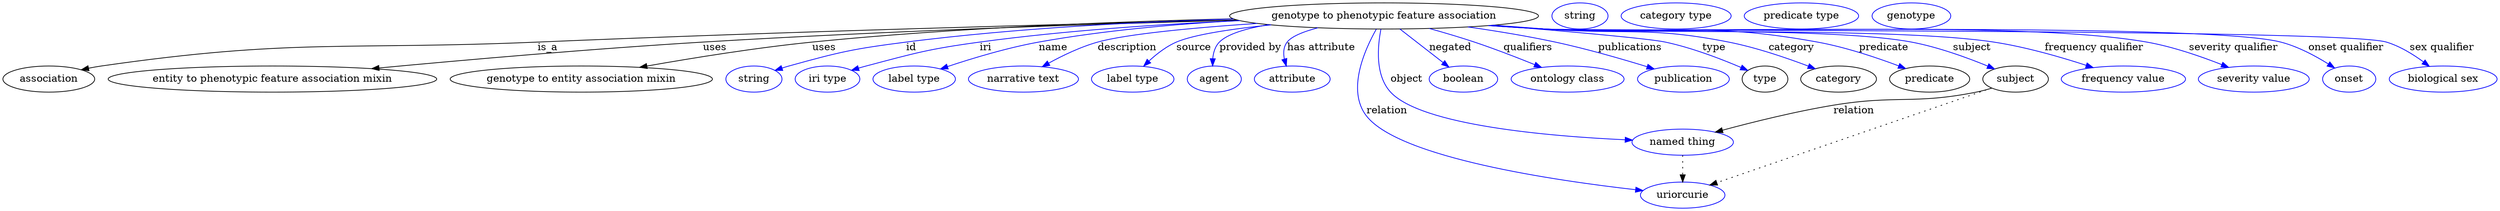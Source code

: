 digraph {
	graph [bb="0,0,3420.1,283"];
	node [label="\N"];
	"genotype to phenotypic feature association"	 [height=0.5,
		label="genotype to phenotypic feature association",
		pos="1895,265",
		width=5.8856];
	association	 [height=0.5,
		pos="63.044,178",
		width=1.7512];
	"genotype to phenotypic feature association" -> association	 [label=is_a,
		lp="747.04,221.5",
		pos="e,108.1,190.65 1690.9,260.17 1458.7,254.32 1068.5,243.45 733.04,229 467.11,217.54 398.24,235.79 135.04,196 129.55,195.17 123.86,\
194.11 118.21,192.92"];
	"entity to phenotypic feature association mixin"	 [height=0.5,
		pos="370.04,178",
		width=6.2647];
	"genotype to phenotypic feature association" -> "entity to phenotypic feature association mixin"	 [label=uses,
		lp="975.54,221.5",
		pos="e,510.63,192.08 1691.3,259.98 1501.6,254.63 1211,244.75 959.04,229 809.86,219.68 639.8,204.46 520.9,193.07"];
	"genotype to entity association mixin"	 [height=0.5,
		pos="794.04,178",
		width=5.0009];
	"genotype to phenotypic feature association" -> "genotype to entity association mixin"	 [label=uses,
		lp="1125.5,221.5",
		pos="e,876.6,194.03 1697.2,258.53 1502.4,251.69 1218.7,240.35 1109,229 1033.7,221.2 949.03,207.19 886.45,195.83"];
	id	 [color=blue,
		height=0.5,
		label=string,
		pos="1030,178",
		width=1.0652];
	"genotype to phenotypic feature association" -> id	 [color=blue,
		label=id,
		lp="1242,221.5",
		pos="e,1059.3,189.76 1701.2,257.7 1539.4,251.01 1321.8,240.42 1235,229 1164.4,219.7 1146.5,215.91 1078,196 1075.1,195.13 1072,194.17 \
1068.9,193.15",
		style=solid];
	iri	 [color=blue,
		height=0.5,
		label="iri type",
		pos="1131,178",
		width=1.2277];
	"genotype to phenotypic feature association" -> iri	 [color=blue,
		label=iri,
		lp="1346,221.5",
		pos="e,1164.2,189.93 1694.5,259.15 1588.2,254.25 1455.6,245.31 1338,229 1268.7,219.38 1251.5,214.62 1184,196 1180.7,195.08 1177.3,194.07 \
1173.8,193.01",
		style=solid];
	name	 [color=blue,
		height=0.5,
		label="label type",
		pos="1250,178",
		width=1.5707];
	"genotype to phenotypic feature association" -> name	 [color=blue,
		label=name,
		lp="1439,221.5",
		pos="e,1287.1,191.72 1715.2,255.46 1604.8,248.81 1474.3,239.31 1419,229 1376.8,221.13 1330.2,206.59 1296.6,195.04",
		style=solid];
	description	 [color=blue,
		height=0.5,
		label="narrative text",
		pos="1400,178",
		width=2.0943];
	"genotype to phenotypic feature association" -> description	 [color=blue,
		label=description,
		lp="1541,221.5",
		pos="e,1426.5,195.01 1716.3,255.28 1631.6,249.35 1540.3,240.63 1500,229 1477.4,222.45 1453.7,210.67 1435.2,200.08",
		style=solid];
	source	 [color=blue,
		height=0.5,
		label="label type",
		pos="1550,178",
		width=1.5707];
	"genotype to phenotypic feature association" -> source	 [color=blue,
		label=source,
		lp="1633.5,221.5",
		pos="e,1565.2,195.67 1736.3,253.07 1683.7,247.4 1632.6,239.51 1609,229 1595.4,222.94 1582.6,212.68 1572.5,202.94",
		style=solid];
	"provided by"	 [color=blue,
		height=0.5,
		label=agent,
		pos="1662,178",
		width=1.0291];
	"genotype to phenotypic feature association" -> "provided by"	 [color=blue,
		label="provided by",
		lp="1711.5,221.5",
		pos="e,1659.6,196.37 1765.2,250.76 1719.1,244.48 1676.7,236.77 1669,229 1663.2,223.07 1660.7,214.74 1659.9,206.52",
		style=solid];
	"has attribute"	 [color=blue,
		height=0.5,
		label=attribute,
		pos="1769,178",
		width=1.4443];
	"genotype to phenotypic feature association" -> "has attribute"	 [color=blue,
		label="has attribute",
		lp="1809,221.5",
		pos="e,1760.5,196.2 1803.2,248.7 1784.2,243.44 1768.1,236.88 1762,229 1757.1,222.51 1756.6,214.16 1757.9,206.09",
		style=solid];
	object	 [color=blue,
		height=0.5,
		label="named thing",
		pos="2305,91",
		width=1.9318];
	"genotype to phenotypic feature association" -> object	 [color=blue,
		label=object,
		lp="1926.5,178",
		pos="e,2235.6,93.057 1890.6,246.8 1886.1,223.53 1882.5,183.45 1904,160 1946.2,114.06 2121.1,98.664 2225.5,93.536",
		style=solid];
	relation	 [color=blue,
		height=0.5,
		label=uriorcurie,
		pos="2305,18",
		width=1.6068];
	"genotype to phenotypic feature association" -> relation	 [color=blue,
		label=relation,
		lp="1899,134.5",
		pos="e,2250,23.535 1883.9,246.77 1868,218.14 1843.5,162.28 1871,127 1916.1,69.229 2130.4,37.418 2240,24.673",
		style=solid];
	negated	 [color=blue,
		height=0.5,
		label=boolean,
		pos="2005,178",
		width=1.2999];
	"genotype to phenotypic feature association" -> negated	 [color=blue,
		label=negated,
		lp="1986,221.5",
		pos="e,1984.5,194.24 1917.8,246.97 1934.9,233.51 1958.2,215.01 1976.5,200.56",
		style=solid];
	qualifiers	 [color=blue,
		height=0.5,
		label="ontology class",
		pos="2147,178",
		width=2.1484];
	"genotype to phenotypic feature association" -> qualifiers	 [color=blue,
		label=qualifiers,
		lp="2093,221.5",
		pos="e,2109.9,193.91 1958.8,247.76 1978.3,242.16 1999.6,235.66 2019,229 2046.4,219.6 2076.5,207.7 2100.6,197.76",
		style=solid];
	publications	 [color=blue,
		height=0.5,
		label=publication,
		pos="2305,178",
		width=1.7512];
	"genotype to phenotypic feature association" -> publications	 [color=blue,
		label=publications,
		lp="2233,221.5",
		pos="e,2264,191.73 2013.9,250.04 2051.5,244.45 2093.2,237.39 2131,229 2173,219.69 2219.7,205.81 2254.1,194.88",
		style=solid];
	type	 [height=0.5,
		pos="2417,178",
		width=0.86659];
	"genotype to phenotypic feature association" -> type	 [color=blue,
		label=type,
		lp="2347,221.5",
		pos="e,2392.6,189.65 2047.8,252.49 2145.5,244.19 2258.1,233.94 2281,229 2317.1,221.25 2356.2,205.74 2383.3,193.85",
		style=solid];
	category	 [height=0.5,
		pos="2518,178",
		width=1.4443];
	"genotype to phenotypic feature association" -> category	 [color=blue,
		label=category,
		lp="2454,221.5",
		pos="e,2484.8,191.95 2046.9,252.44 2070.1,250.58 2093.7,248.71 2116,247 2227.6,238.46 2257.4,251.07 2367,229 2404.5,221.47 2445.4,207.25 \
2475.2,195.74",
		style=solid];
	predicate	 [height=0.5,
		pos="2643,178",
		width=1.5346];
	"genotype to phenotypic feature association" -> predicate	 [color=blue,
		label=predicate,
		lp="2580.5,221.5",
		pos="e,2609.1,192.3 2044.2,252.17 2068.2,250.3 2092.8,248.51 2116,247 2282.1,236.24 2326.5,259.6 2490,229 2528,221.89 2569.6,207.62 2599.7,\
195.97",
		style=solid];
	subject	 [height=0.5,
		pos="2761,178",
		width=1.2457];
	"genotype to phenotypic feature association" -> subject	 [color=blue,
		label=subject,
		lp="2697.5,221.5",
		pos="e,2731.6,191.61 2042.4,252.06 2067,250.17 2092.2,248.4 2116,247 2227.7,240.46 2509.2,250.16 2619,229 2655.1,222.06 2694.1,207.46 \
2722.2,195.65",
		style=solid];
	"frequency qualifier"	 [color=blue,
		height=0.5,
		label="frequency value",
		pos="2909,178",
		width=2.3651];
	"genotype to phenotypic feature association" -> "frequency qualifier"	 [color=blue,
		label="frequency qualifier",
		lp="2862.5,221.5",
		pos="e,2865.5,193.54 2041.8,251.98 2066.6,250.08 2092,248.33 2116,247 2251.9,239.47 2593.6,249.6 2728,229 2771.8,222.29 2820.1,208.36 \
2855.7,196.75",
		style=solid];
	"severity qualifier"	 [color=blue,
		height=0.5,
		label="severity value",
		pos="3088,178",
		width=2.1123];
	"genotype to phenotypic feature association" -> "severity qualifier"	 [color=blue,
		label="severity qualifier",
		lp="3052.5,221.5",
		pos="e,3051.1,193.79 2040.6,251.91 2065.7,250 2091.6,248.26 2116,247 2297.8,237.61 2755.7,260.13 2935,229 2971.9,222.61 3011.9,209 3041.8,\
197.45",
		style=solid];
	"onset qualifier"	 [color=blue,
		height=0.5,
		label=onset,
		pos="3218,178",
		width=1.011];
	"genotype to phenotypic feature association" -> "onset qualifier"	 [color=blue,
		label="onset qualifier",
		lp="3208,221.5",
		pos="e,3196.6,192.61 2040.3,251.85 2065.5,249.94 2091.5,248.22 2116,247 2227.3,241.48 3010,255.99 3118,229 3143,222.76 3168.8,209.38 \
3188,197.9",
		style=solid];
	"sex qualifier"	 [color=blue,
		height=0.5,
		label="biological sex",
		pos="3346,178",
		width=2.0582];
	"genotype to phenotypic feature association" -> "sex qualifier"	 [color=blue,
		label="sex qualifier",
		lp="3339.5,221.5",
		pos="e,3325.3,195.34 2040,251.83 2065.3,249.92 2091.4,248.19 2116,247 2179.8,243.91 3202.9,247 3264,229 3283.1,223.38 3302.2,212.01 3317.1,\
201.43",
		style=solid];
	object -> relation	 [pos="e,2305,36.09 2305,72.955 2305,64.883 2305,55.176 2305,46.182",
		style=dotted];
	association_type	 [color=blue,
		height=0.5,
		label=string,
		pos="2163,265",
		width=1.0652];
	association_category	 [color=blue,
		height=0.5,
		label="category type",
		pos="2295,265",
		width=2.0943];
	"genotype to phenotypic feature association_predicate"	 [color=blue,
		height=0.5,
		label="predicate type",
		pos="2467,265",
		width=2.1845];
	subject -> object	 [label=relation,
		lp="2540,134.5",
		pos="e,2351.5,104.56 2728,165.64 2721.1,163.47 2713.9,161.44 2707,160 2621.9,142.12 2597.9,156.45 2512,142 2460.5,133.31 2402.7,118.67 \
2361.4,107.3"];
	subject -> relation	 [pos="e,2343.6,31.54 2727.1,166.1 2647.1,138.01 2446.1,67.489 2353.3,34.942",
		style=dotted];
	"genotype to phenotypic feature association_subject"	 [color=blue,
		height=0.5,
		label=genotype,
		pos="2618,265",
		width=1.4985];
}
